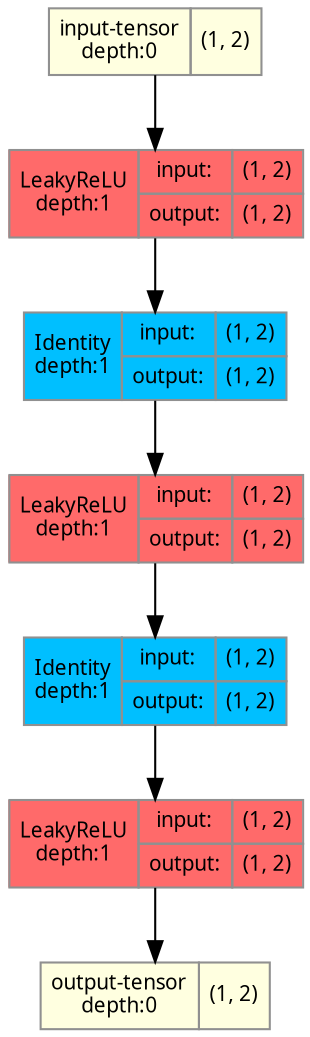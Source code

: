 strict digraph LeakySequential {
	graph [ordering=in rankdir=TB size="12.0,12.0"]
	node [align=left color="#909090" fillcolor="#ffffff90" fontname="Linux libertine" fontsize=10 height=0.2 margin=0 ranksep=0.1 shape=plaintext style=filled]
	edge [fontsize=10]
	0 [label=<
                    <TABLE BORDER="0" CELLBORDER="1"
                    CELLSPACING="0" CELLPADDING="4">
                        <TR><TD BGCOLOR="lightyellow">input-tensor<BR/>depth:0</TD><TD>(1, 2)</TD></TR>
                    </TABLE>> fillcolor=lightyellow]
	1 [label=<
                    <TABLE BORDER="0" CELLBORDER="1"
                    CELLSPACING="0" CELLPADDING="4">
                    <TR>
                        <TD ROWSPAN="2"
                        BGCOLOR="indianred1">LeakyReLU<BR/>depth:1</TD>
                        <TD>input:</TD>
                        <TD>(1, 2)</TD>
                    </TR>
                    <TR>
                        <TD>output:</TD>
                        <TD>(1, 2)</TD>
                    </TR>
                    
                    </TABLE>> fillcolor=indianred1]
	2 [label=<
                    <TABLE BORDER="0" CELLBORDER="1"
                    CELLSPACING="0" CELLPADDING="4">
                    <TR>
                        <TD ROWSPAN="2"
                        BGCOLOR="deepskyblue1">Identity<BR/>depth:1</TD>
                        <TD>input:</TD>
                        <TD>(1, 2)</TD>
                    </TR>
                    <TR>
                        <TD>output:</TD>
                        <TD>(1, 2)</TD>
                    </TR>
                    
                    </TABLE>> fillcolor=deepskyblue1]
	3 [label=<
                    <TABLE BORDER="0" CELLBORDER="1"
                    CELLSPACING="0" CELLPADDING="4">
                    <TR>
                        <TD ROWSPAN="2"
                        BGCOLOR="indianred1">LeakyReLU<BR/>depth:1</TD>
                        <TD>input:</TD>
                        <TD>(1, 2)</TD>
                    </TR>
                    <TR>
                        <TD>output:</TD>
                        <TD>(1, 2)</TD>
                    </TR>
                    
                    </TABLE>> fillcolor=indianred1]
	4 [label=<
                    <TABLE BORDER="0" CELLBORDER="1"
                    CELLSPACING="0" CELLPADDING="4">
                    <TR>
                        <TD ROWSPAN="2"
                        BGCOLOR="deepskyblue1">Identity<BR/>depth:1</TD>
                        <TD>input:</TD>
                        <TD>(1, 2)</TD>
                    </TR>
                    <TR>
                        <TD>output:</TD>
                        <TD>(1, 2)</TD>
                    </TR>
                    
                    </TABLE>> fillcolor=deepskyblue1]
	5 [label=<
                    <TABLE BORDER="0" CELLBORDER="1"
                    CELLSPACING="0" CELLPADDING="4">
                    <TR>
                        <TD ROWSPAN="2"
                        BGCOLOR="indianred1">LeakyReLU<BR/>depth:1</TD>
                        <TD>input:</TD>
                        <TD>(1, 2)</TD>
                    </TR>
                    <TR>
                        <TD>output:</TD>
                        <TD>(1, 2)</TD>
                    </TR>
                    
                    </TABLE>> fillcolor=indianred1]
	6 [label=<
                    <TABLE BORDER="0" CELLBORDER="1"
                    CELLSPACING="0" CELLPADDING="4">
                        <TR><TD BGCOLOR="lightyellow">output-tensor<BR/>depth:0</TD><TD>(1, 2)</TD></TR>
                    </TABLE>> fillcolor=lightyellow]
	0 -> 1
	1 -> 2
	2 -> 3
	3 -> 4
	4 -> 5
	5 -> 6
}
strict digraph LeakySequential {
	graph [ordering=in rankdir=TB size="12.0,12.0"]
	node [align=left color="#909090" fillcolor="#ffffff90" fontname="Linux libertine" fontsize=10 height=0.2 margin=0 ranksep=0.1 shape=plaintext style=filled]
	edge [fontsize=10]
	0 [label=<
                    <TABLE BORDER="0" CELLBORDER="1"
                    CELLSPACING="0" CELLPADDING="4">
                        <TR><TD BGCOLOR="lightyellow">input-tensor<BR/>depth:0</TD><TD>(1, 2)</TD></TR>
                    </TABLE>> fillcolor=lightyellow]
	1 [label=<
                    <TABLE BORDER="0" CELLBORDER="1"
                    CELLSPACING="0" CELLPADDING="4">
                    <TR>
                        <TD ROWSPAN="2"
                        BGCOLOR="indianred1">LeakyReLU<BR/>depth:1</TD>
                        <TD>input:</TD>
                        <TD>(1, 2)</TD>
                    </TR>
                    <TR>
                        <TD>output:</TD>
                        <TD>(1, 2)</TD>
                    </TR>
                    
                    </TABLE>> fillcolor=indianred1]
	2 [label=<
                    <TABLE BORDER="0" CELLBORDER="1"
                    CELLSPACING="0" CELLPADDING="4">
                    <TR>
                        <TD ROWSPAN="2"
                        BGCOLOR="deepskyblue1">Identity<BR/>depth:1</TD>
                        <TD>input:</TD>
                        <TD>(1, 2)</TD>
                    </TR>
                    <TR>
                        <TD>output:</TD>
                        <TD>(1, 2)</TD>
                    </TR>
                    
                    </TABLE>> fillcolor=deepskyblue1]
	3 [label=<
                    <TABLE BORDER="0" CELLBORDER="1"
                    CELLSPACING="0" CELLPADDING="4">
                    <TR>
                        <TD ROWSPAN="2"
                        BGCOLOR="indianred1">LeakyReLU<BR/>depth:1</TD>
                        <TD>input:</TD>
                        <TD>(1, 2)</TD>
                    </TR>
                    <TR>
                        <TD>output:</TD>
                        <TD>(1, 2)</TD>
                    </TR>
                    
                    </TABLE>> fillcolor=indianred1]
	4 [label=<
                    <TABLE BORDER="0" CELLBORDER="1"
                    CELLSPACING="0" CELLPADDING="4">
                    <TR>
                        <TD ROWSPAN="2"
                        BGCOLOR="deepskyblue1">Identity<BR/>depth:1</TD>
                        <TD>input:</TD>
                        <TD>(1, 2)</TD>
                    </TR>
                    <TR>
                        <TD>output:</TD>
                        <TD>(1, 2)</TD>
                    </TR>
                    
                    </TABLE>> fillcolor=deepskyblue1]
	5 [label=<
                    <TABLE BORDER="0" CELLBORDER="1"
                    CELLSPACING="0" CELLPADDING="4">
                    <TR>
                        <TD ROWSPAN="2"
                        BGCOLOR="indianred1">LeakyReLU<BR/>depth:1</TD>
                        <TD>input:</TD>
                        <TD>(1, 2)</TD>
                    </TR>
                    <TR>
                        <TD>output:</TD>
                        <TD>(1, 2)</TD>
                    </TR>
                    
                    </TABLE>> fillcolor=indianred1]
	6 [label=<
                    <TABLE BORDER="0" CELLBORDER="1"
                    CELLSPACING="0" CELLPADDING="4">
                        <TR><TD BGCOLOR="lightyellow">output-tensor<BR/>depth:0</TD><TD>(1, 2)</TD></TR>
                    </TABLE>> fillcolor=lightyellow]
	0 -> 1
	1 -> 2
	2 -> 3
	3 -> 4
	4 -> 5
	5 -> 6
}
